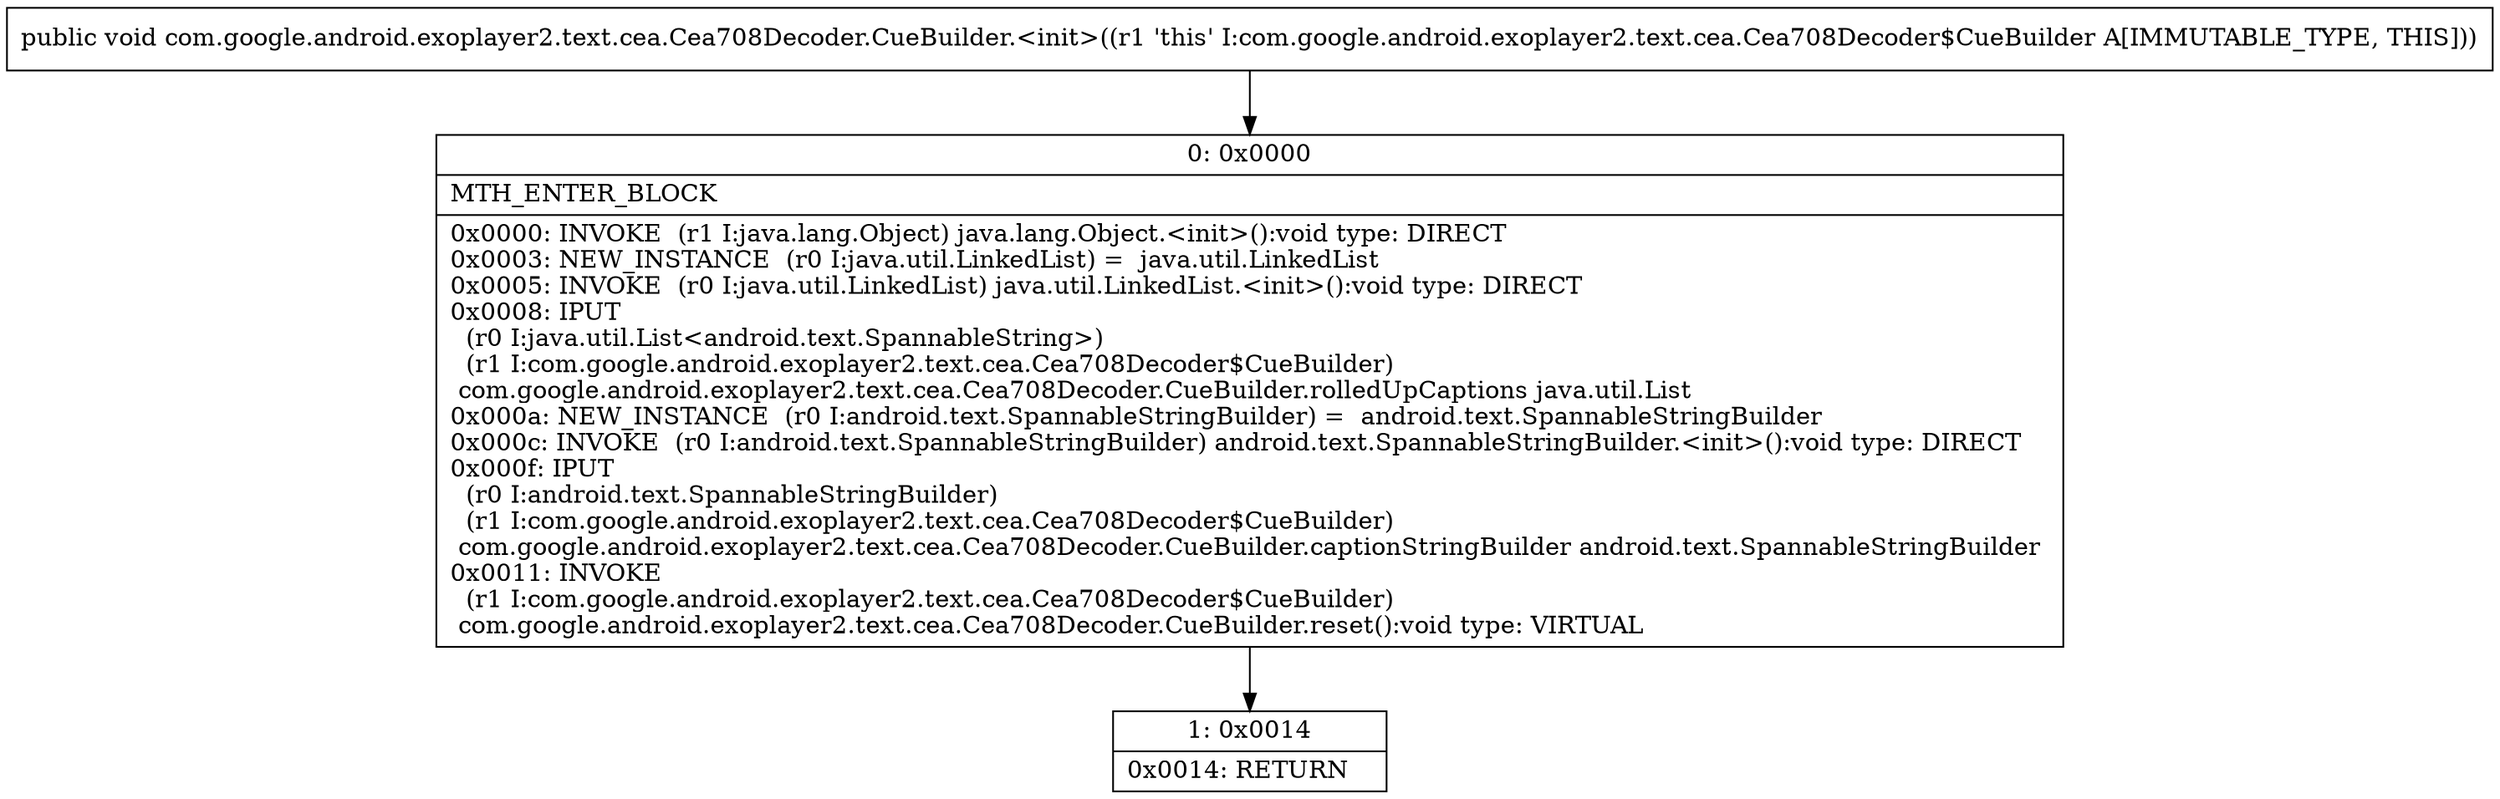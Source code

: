 digraph "CFG forcom.google.android.exoplayer2.text.cea.Cea708Decoder.CueBuilder.\<init\>()V" {
Node_0 [shape=record,label="{0\:\ 0x0000|MTH_ENTER_BLOCK\l|0x0000: INVOKE  (r1 I:java.lang.Object) java.lang.Object.\<init\>():void type: DIRECT \l0x0003: NEW_INSTANCE  (r0 I:java.util.LinkedList) =  java.util.LinkedList \l0x0005: INVOKE  (r0 I:java.util.LinkedList) java.util.LinkedList.\<init\>():void type: DIRECT \l0x0008: IPUT  \l  (r0 I:java.util.List\<android.text.SpannableString\>)\l  (r1 I:com.google.android.exoplayer2.text.cea.Cea708Decoder$CueBuilder)\l com.google.android.exoplayer2.text.cea.Cea708Decoder.CueBuilder.rolledUpCaptions java.util.List \l0x000a: NEW_INSTANCE  (r0 I:android.text.SpannableStringBuilder) =  android.text.SpannableStringBuilder \l0x000c: INVOKE  (r0 I:android.text.SpannableStringBuilder) android.text.SpannableStringBuilder.\<init\>():void type: DIRECT \l0x000f: IPUT  \l  (r0 I:android.text.SpannableStringBuilder)\l  (r1 I:com.google.android.exoplayer2.text.cea.Cea708Decoder$CueBuilder)\l com.google.android.exoplayer2.text.cea.Cea708Decoder.CueBuilder.captionStringBuilder android.text.SpannableStringBuilder \l0x0011: INVOKE  \l  (r1 I:com.google.android.exoplayer2.text.cea.Cea708Decoder$CueBuilder)\l com.google.android.exoplayer2.text.cea.Cea708Decoder.CueBuilder.reset():void type: VIRTUAL \l}"];
Node_1 [shape=record,label="{1\:\ 0x0014|0x0014: RETURN   \l}"];
MethodNode[shape=record,label="{public void com.google.android.exoplayer2.text.cea.Cea708Decoder.CueBuilder.\<init\>((r1 'this' I:com.google.android.exoplayer2.text.cea.Cea708Decoder$CueBuilder A[IMMUTABLE_TYPE, THIS])) }"];
MethodNode -> Node_0;
Node_0 -> Node_1;
}

